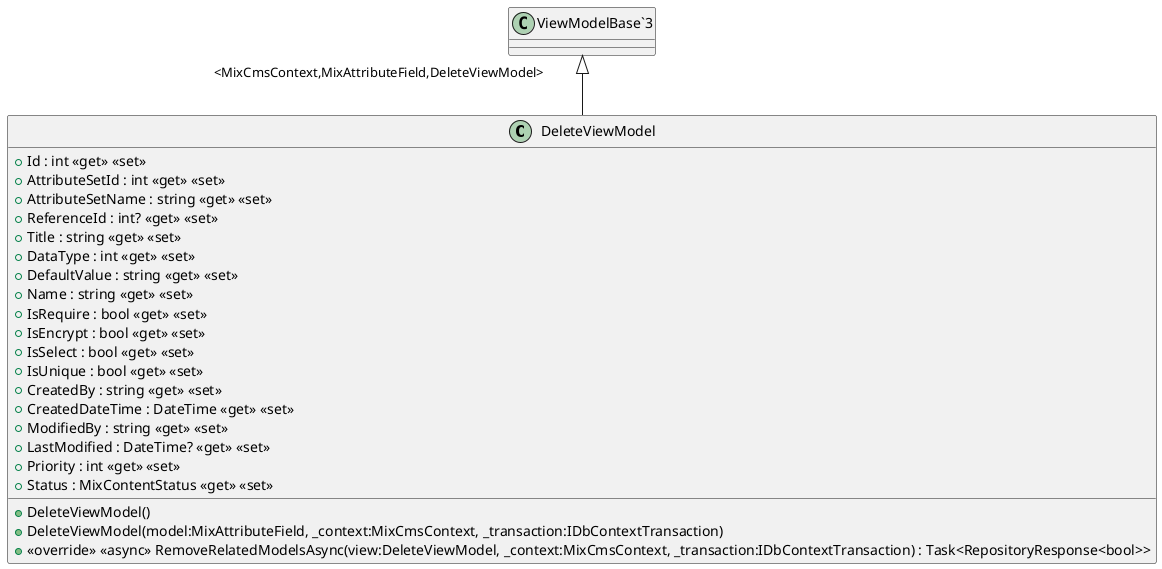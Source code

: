 @startuml
class DeleteViewModel {
    + Id : int <<get>> <<set>>
    + AttributeSetId : int <<get>> <<set>>
    + AttributeSetName : string <<get>> <<set>>
    + ReferenceId : int? <<get>> <<set>>
    + Title : string <<get>> <<set>>
    + DataType : int <<get>> <<set>>
    + DefaultValue : string <<get>> <<set>>
    + Name : string <<get>> <<set>>
    + IsRequire : bool <<get>> <<set>>
    + IsEncrypt : bool <<get>> <<set>>
    + IsSelect : bool <<get>> <<set>>
    + IsUnique : bool <<get>> <<set>>
    + CreatedBy : string <<get>> <<set>>
    + CreatedDateTime : DateTime <<get>> <<set>>
    + ModifiedBy : string <<get>> <<set>>
    + LastModified : DateTime? <<get>> <<set>>
    + Priority : int <<get>> <<set>>
    + Status : MixContentStatus <<get>> <<set>>
    + DeleteViewModel()
    + DeleteViewModel(model:MixAttributeField, _context:MixCmsContext, _transaction:IDbContextTransaction)
    + <<override>> <<async>> RemoveRelatedModelsAsync(view:DeleteViewModel, _context:MixCmsContext, _transaction:IDbContextTransaction) : Task<RepositoryResponse<bool>>
}
"ViewModelBase`3" "<MixCmsContext,MixAttributeField,DeleteViewModel>" <|-- DeleteViewModel
@enduml
